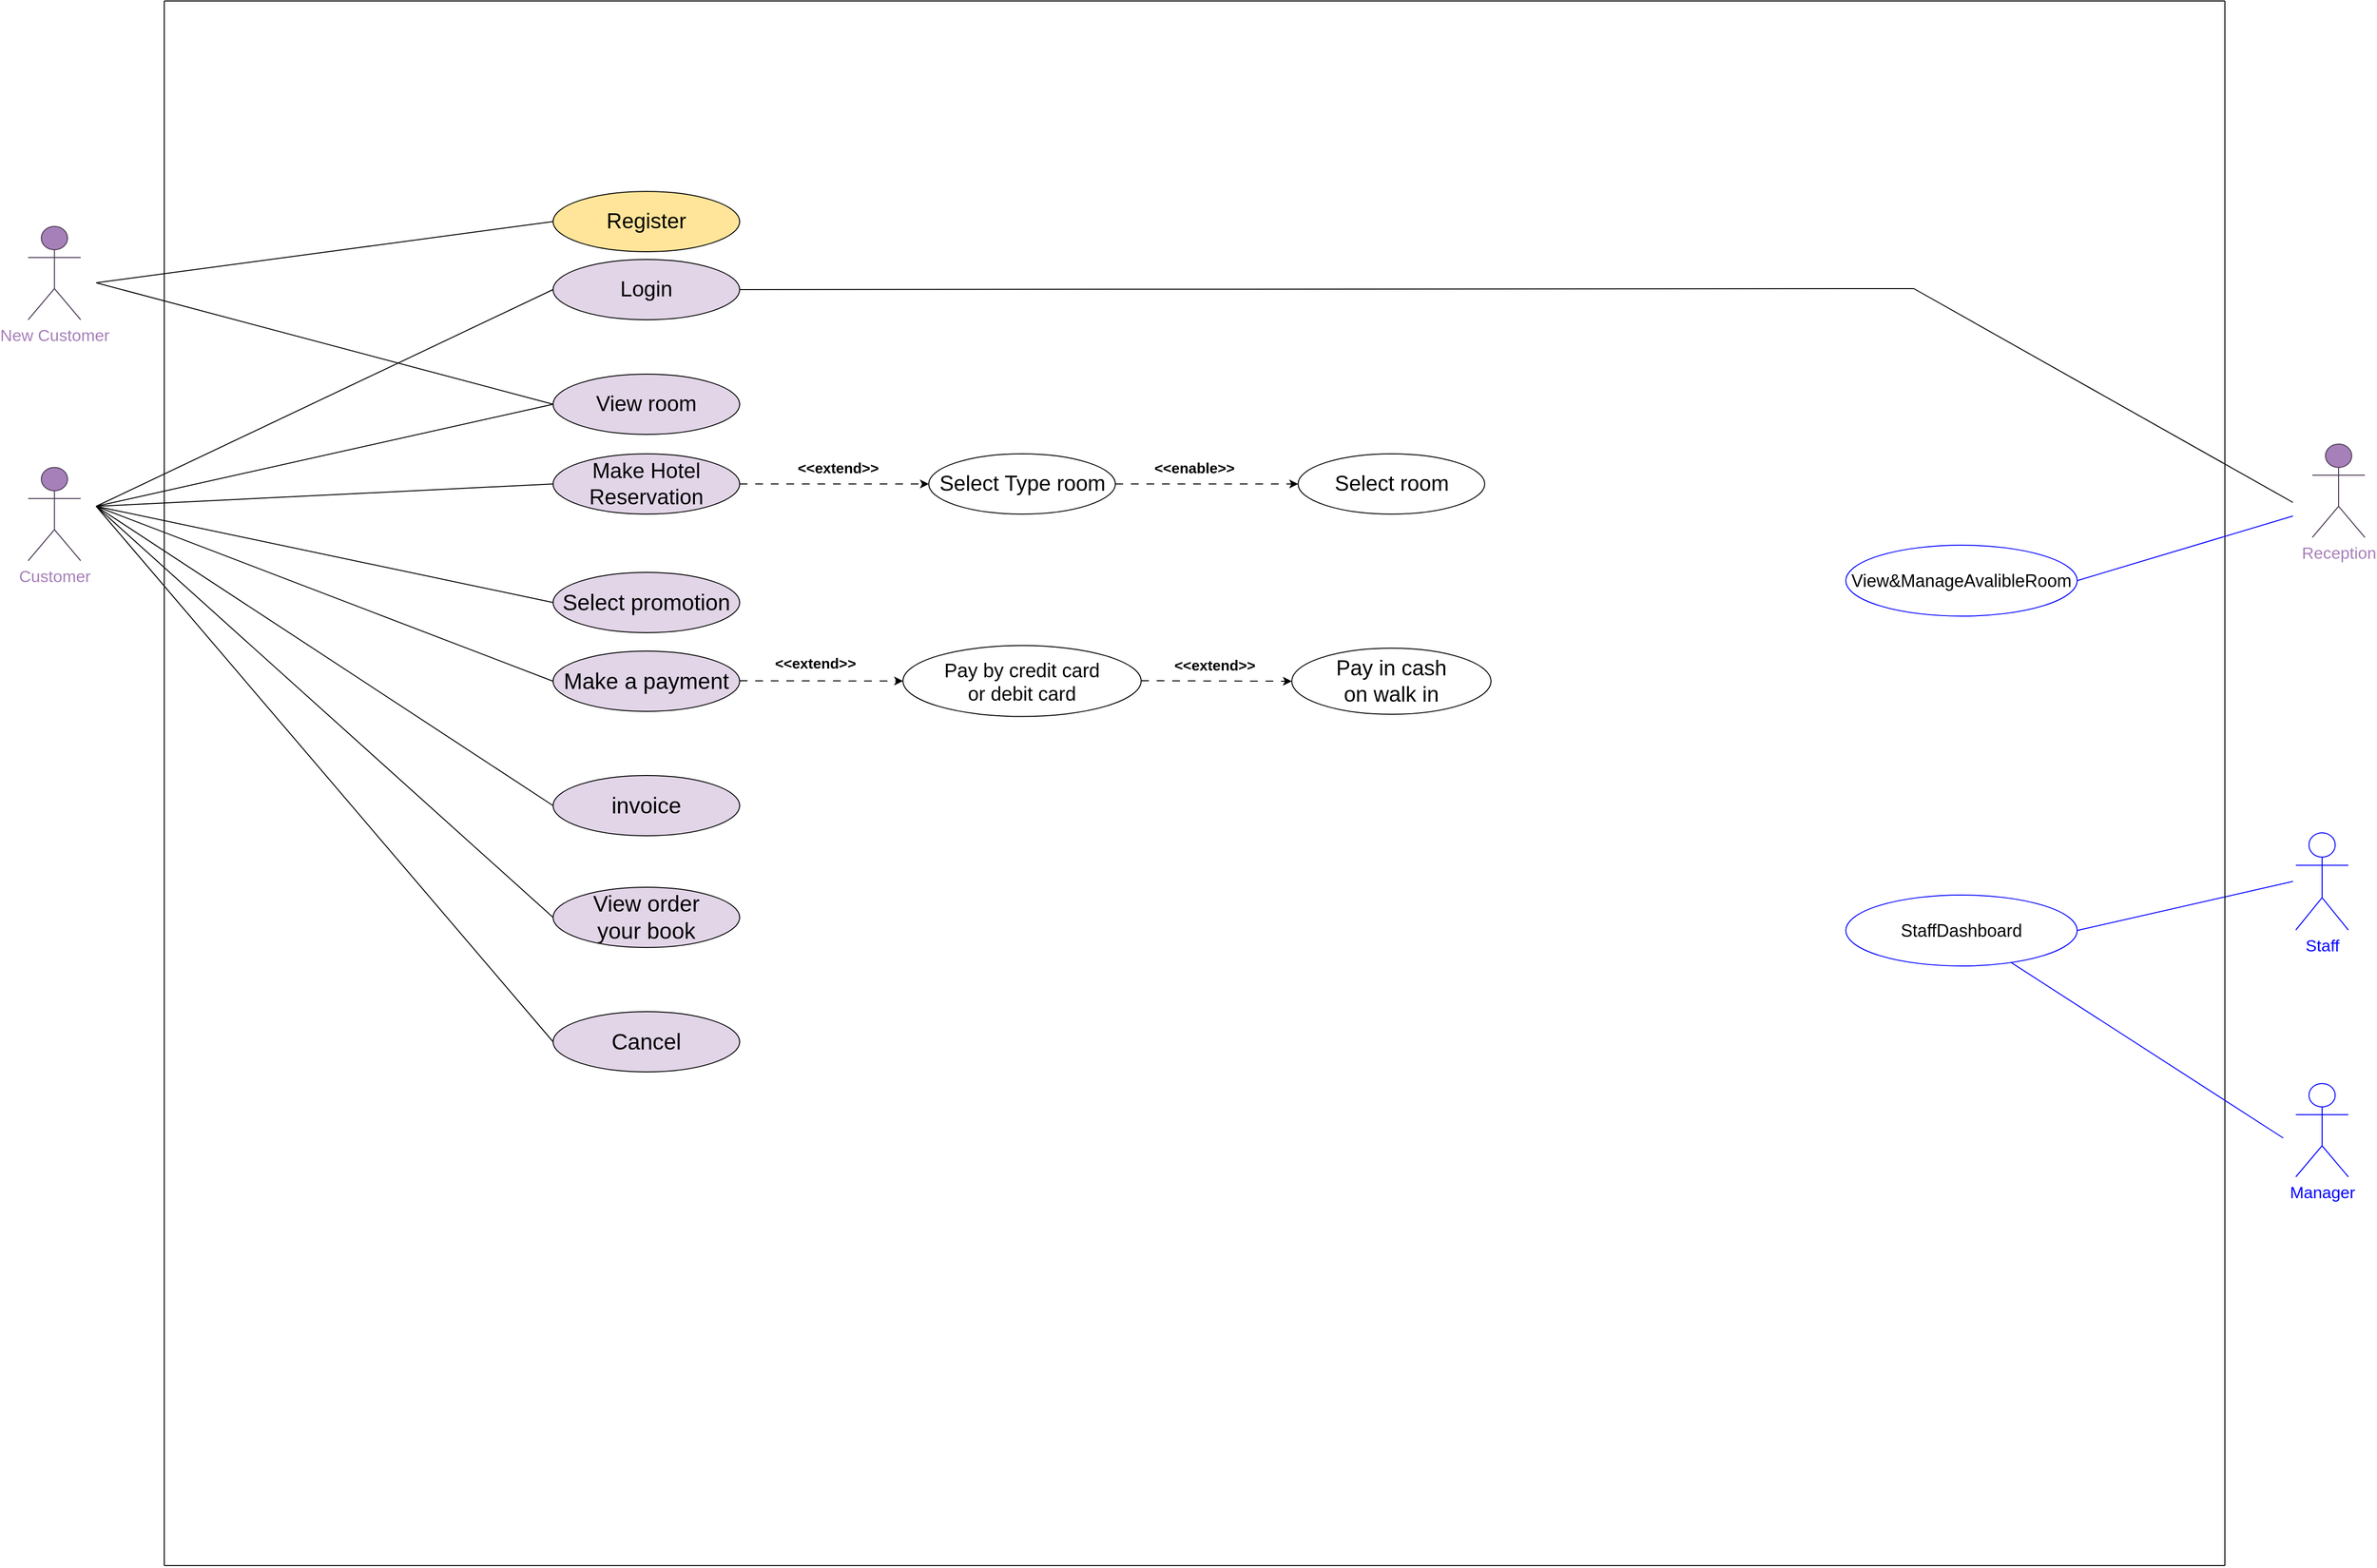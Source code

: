 <mxfile version="22.0.0" type="github">
  <diagram name="Page-1" id="PbKWOQbX_1PaZ53Zm29W">
    <mxGraphModel dx="5116" dy="1780" grid="1" gridSize="10" guides="1" tooltips="1" connect="1" arrows="1" fold="1" page="1" pageScale="1" pageWidth="2336" pageHeight="1654" background="#ffffff" math="0" shadow="0">
      <root>
        <mxCell id="0" />
        <mxCell id="1" parent="0" />
        <mxCell id="abd4hCFFGXDO6NItZaRm-1" value="&lt;font color=&quot;#a680b8&quot; style=&quot;font-size: 17px;&quot;&gt;New Customer&lt;/font&gt;" style="shape=umlActor;verticalLabelPosition=bottom;verticalAlign=top;html=1;outlineConnect=0;strokeColor=#4E3C57;fillColor=#A680B8;" parent="1" vertex="1">
          <mxGeometry x="-110" y="262" width="54" height="96" as="geometry" />
        </mxCell>
        <mxCell id="HL9QSUcujs9zinH3Ey6S-8" style="edgeStyle=none;shape=connector;rounded=0;orthogonalLoop=1;jettySize=auto;html=1;exitX=0;exitY=0.5;exitDx=0;exitDy=0;labelBackgroundColor=default;fontFamily=Helvetica;fontSize=11;fontColor=default;endArrow=none;endFill=0;" parent="1" source="abd4hCFFGXDO6NItZaRm-3" edge="1">
          <mxGeometry relative="1" as="geometry">
            <mxPoint x="-40" y="320" as="targetPoint" />
          </mxGeometry>
        </mxCell>
        <mxCell id="abd4hCFFGXDO6NItZaRm-3" value="&lt;font style=&quot;font-size: 22px;&quot;&gt;Register&lt;/font&gt;" style="ellipse;whiteSpace=wrap;html=1;fillColor=#FFE599;" parent="1" vertex="1">
          <mxGeometry x="430" y="226" width="192" height="62" as="geometry" />
        </mxCell>
        <mxCell id="HL9QSUcujs9zinH3Ey6S-12" style="edgeStyle=none;shape=connector;rounded=0;orthogonalLoop=1;jettySize=auto;html=1;exitX=0;exitY=0.5;exitDx=0;exitDy=0;labelBackgroundColor=default;fontFamily=Helvetica;fontSize=11;fontColor=default;endArrow=none;endFill=0;" parent="1" source="abd4hCFFGXDO6NItZaRm-5" edge="1">
          <mxGeometry relative="1" as="geometry">
            <mxPoint x="-40" y="550" as="targetPoint" />
          </mxGeometry>
        </mxCell>
        <mxCell id="abd4hCFFGXDO6NItZaRm-5" value="&lt;font style=&quot;font-size: 22px;&quot;&gt;Login&lt;/font&gt;" style="ellipse;whiteSpace=wrap;html=1;fillColor=#E1D5E7;" parent="1" vertex="1">
          <mxGeometry x="430" y="296" width="192" height="62" as="geometry" />
        </mxCell>
        <mxCell id="HL9QSUcujs9zinH3Ey6S-15" style="edgeStyle=none;shape=connector;rounded=0;orthogonalLoop=1;jettySize=auto;html=1;exitX=0;exitY=0.5;exitDx=0;exitDy=0;labelBackgroundColor=default;fontFamily=Helvetica;fontSize=11;fontColor=default;endArrow=none;endFill=0;" parent="1" source="abd4hCFFGXDO6NItZaRm-6" edge="1">
          <mxGeometry relative="1" as="geometry">
            <mxPoint x="-40" y="550" as="targetPoint" />
          </mxGeometry>
        </mxCell>
        <mxCell id="abd4hCFFGXDO6NItZaRm-6" value="&lt;font style=&quot;font-size: 23px;&quot;&gt;Select promotion&lt;/font&gt;" style="ellipse;whiteSpace=wrap;html=1;fillColor=#E1D5E7;" parent="1" vertex="1">
          <mxGeometry x="430" y="618" width="192" height="62" as="geometry" />
        </mxCell>
        <mxCell id="HL9QSUcujs9zinH3Ey6S-14" style="edgeStyle=none;shape=connector;rounded=0;orthogonalLoop=1;jettySize=auto;html=1;exitX=0;exitY=0.5;exitDx=0;exitDy=0;labelBackgroundColor=default;fontFamily=Helvetica;fontSize=11;fontColor=default;endArrow=none;endFill=0;" parent="1" source="abd4hCFFGXDO6NItZaRm-7" edge="1">
          <mxGeometry relative="1" as="geometry">
            <mxPoint x="-40" y="550" as="targetPoint" />
          </mxGeometry>
        </mxCell>
        <mxCell id="HL9QSUcujs9zinH3Ey6S-28" style="edgeStyle=none;shape=connector;rounded=0;orthogonalLoop=1;jettySize=auto;html=1;exitX=1;exitY=0.5;exitDx=0;exitDy=0;entryX=0;entryY=0.5;entryDx=0;entryDy=0;labelBackgroundColor=default;fontFamily=Helvetica;fontSize=11;fontColor=default;endArrow=classic;endFill=1;dashed=1;dashPattern=8 8;" parent="1" source="abd4hCFFGXDO6NItZaRm-7" target="abd4hCFFGXDO6NItZaRm-16" edge="1">
          <mxGeometry relative="1" as="geometry" />
        </mxCell>
        <mxCell id="abd4hCFFGXDO6NItZaRm-7" value="&lt;font style=&quot;font-size: 22px;&quot;&gt;Make Hotel Reservation&lt;/font&gt;" style="ellipse;whiteSpace=wrap;html=1;fillColor=#E1D5E7;" parent="1" vertex="1">
          <mxGeometry x="430" y="496" width="192" height="62" as="geometry" />
        </mxCell>
        <mxCell id="HL9QSUcujs9zinH3Ey6S-11" style="edgeStyle=none;shape=connector;rounded=0;orthogonalLoop=1;jettySize=auto;html=1;exitX=0;exitY=0.5;exitDx=0;exitDy=0;labelBackgroundColor=default;fontFamily=Helvetica;fontSize=11;fontColor=default;endArrow=none;endFill=0;" parent="1" source="abd4hCFFGXDO6NItZaRm-8" edge="1">
          <mxGeometry relative="1" as="geometry">
            <mxPoint x="-40" y="320" as="targetPoint" />
          </mxGeometry>
        </mxCell>
        <mxCell id="HL9QSUcujs9zinH3Ey6S-13" style="edgeStyle=none;shape=connector;rounded=0;orthogonalLoop=1;jettySize=auto;html=1;exitX=0;exitY=0.5;exitDx=0;exitDy=0;labelBackgroundColor=default;fontFamily=Helvetica;fontSize=11;fontColor=default;endArrow=none;endFill=0;" parent="1" source="abd4hCFFGXDO6NItZaRm-8" edge="1">
          <mxGeometry relative="1" as="geometry">
            <mxPoint x="-40" y="550" as="targetPoint" />
          </mxGeometry>
        </mxCell>
        <mxCell id="abd4hCFFGXDO6NItZaRm-8" value="&lt;font style=&quot;font-size: 22px;&quot;&gt;View room&lt;/font&gt;" style="ellipse;whiteSpace=wrap;html=1;fillColor=#E1D5E7;" parent="1" vertex="1">
          <mxGeometry x="430" y="414" width="192" height="62" as="geometry" />
        </mxCell>
        <mxCell id="abd4hCFFGXDO6NItZaRm-9" value="&lt;font color=&quot;#a680b8&quot; style=&quot;font-size: 17px;&quot;&gt;Customer&lt;/font&gt;" style="shape=umlActor;verticalLabelPosition=bottom;verticalAlign=top;html=1;outlineConnect=0;strokeColor=#4E3C57;fillColor=#A680B8;" parent="1" vertex="1">
          <mxGeometry x="-110" y="510" width="54" height="96" as="geometry" />
        </mxCell>
        <mxCell id="HL9QSUcujs9zinH3Ey6S-16" style="edgeStyle=none;shape=connector;rounded=0;orthogonalLoop=1;jettySize=auto;html=1;exitX=0;exitY=0.5;exitDx=0;exitDy=0;labelBackgroundColor=default;fontFamily=Helvetica;fontSize=11;fontColor=default;endArrow=none;endFill=0;" parent="1" source="abd4hCFFGXDO6NItZaRm-10" edge="1">
          <mxGeometry relative="1" as="geometry">
            <mxPoint x="-40" y="550" as="targetPoint" />
          </mxGeometry>
        </mxCell>
        <mxCell id="abd4hCFFGXDO6NItZaRm-10" value="&lt;font style=&quot;font-size: 23px;&quot;&gt;Make a payment&lt;/font&gt;" style="ellipse;whiteSpace=wrap;html=1;fillColor=#E1D5E7;" parent="1" vertex="1">
          <mxGeometry x="430" y="699" width="192" height="62" as="geometry" />
        </mxCell>
        <mxCell id="HL9QSUcujs9zinH3Ey6S-19" style="edgeStyle=none;shape=connector;rounded=0;orthogonalLoop=1;jettySize=auto;html=1;exitX=0;exitY=0.5;exitDx=0;exitDy=0;labelBackgroundColor=default;fontFamily=Helvetica;fontSize=11;fontColor=default;endArrow=none;endFill=0;" parent="1" source="abd4hCFFGXDO6NItZaRm-12" edge="1">
          <mxGeometry relative="1" as="geometry">
            <mxPoint x="-40" y="550" as="targetPoint" />
          </mxGeometry>
        </mxCell>
        <mxCell id="abd4hCFFGXDO6NItZaRm-12" value="&lt;font style=&quot;font-size: 23px;&quot;&gt;View order&lt;br&gt;your book&lt;/font&gt;" style="ellipse;whiteSpace=wrap;html=1;fillColor=#E1D5E7;" parent="1" vertex="1">
          <mxGeometry x="430" y="942" width="192" height="62" as="geometry" />
        </mxCell>
        <mxCell id="HL9QSUcujs9zinH3Ey6S-18" style="edgeStyle=none;shape=connector;rounded=0;orthogonalLoop=1;jettySize=auto;html=1;exitX=0;exitY=0.5;exitDx=0;exitDy=0;labelBackgroundColor=default;fontFamily=Helvetica;fontSize=11;fontColor=default;endArrow=none;endFill=0;" parent="1" source="abd4hCFFGXDO6NItZaRm-13" edge="1">
          <mxGeometry relative="1" as="geometry">
            <mxPoint x="-40" y="550" as="targetPoint" />
          </mxGeometry>
        </mxCell>
        <mxCell id="abd4hCFFGXDO6NItZaRm-13" value="&lt;font style=&quot;font-size: 23px;&quot;&gt;invoice&lt;/font&gt;" style="ellipse;whiteSpace=wrap;html=1;fillColor=#E1D5E7;" parent="1" vertex="1">
          <mxGeometry x="430" y="827" width="192" height="62" as="geometry" />
        </mxCell>
        <mxCell id="HL9QSUcujs9zinH3Ey6S-21" style="edgeStyle=none;shape=connector;rounded=0;orthogonalLoop=1;jettySize=auto;html=1;exitX=0;exitY=0.5;exitDx=0;exitDy=0;labelBackgroundColor=default;fontFamily=Helvetica;fontSize=11;fontColor=default;endArrow=none;endFill=0;" parent="1" source="abd4hCFFGXDO6NItZaRm-14" edge="1">
          <mxGeometry relative="1" as="geometry">
            <mxPoint x="-40" y="550" as="targetPoint" />
          </mxGeometry>
        </mxCell>
        <mxCell id="abd4hCFFGXDO6NItZaRm-14" value="&lt;span style=&quot;font-size: 23px;&quot;&gt;Cancel&lt;/span&gt;" style="ellipse;whiteSpace=wrap;html=1;fillColor=#E1D5E7;" parent="1" vertex="1">
          <mxGeometry x="430" y="1070" width="192" height="62" as="geometry" />
        </mxCell>
        <mxCell id="HL9QSUcujs9zinH3Ey6S-29" style="edgeStyle=none;shape=connector;rounded=0;orthogonalLoop=1;jettySize=auto;html=1;exitX=1;exitY=0.5;exitDx=0;exitDy=0;entryX=0;entryY=0.5;entryDx=0;entryDy=0;dashed=1;dashPattern=8 8;labelBackgroundColor=default;strokeColor=default;fontFamily=Helvetica;fontSize=11;fontColor=default;endArrow=classic;endFill=1;" parent="1" source="abd4hCFFGXDO6NItZaRm-16" target="abd4hCFFGXDO6NItZaRm-17" edge="1">
          <mxGeometry relative="1" as="geometry" />
        </mxCell>
        <mxCell id="abd4hCFFGXDO6NItZaRm-16" value="&lt;font style=&quot;font-size: 22px;&quot;&gt;Select Type room&lt;/font&gt;" style="ellipse;whiteSpace=wrap;html=1;" parent="1" vertex="1">
          <mxGeometry x="816.5" y="496" width="192" height="62" as="geometry" />
        </mxCell>
        <mxCell id="abd4hCFFGXDO6NItZaRm-17" value="&lt;font style=&quot;font-size: 22px;&quot;&gt;Select room&lt;/font&gt;" style="ellipse;whiteSpace=wrap;html=1;" parent="1" vertex="1">
          <mxGeometry x="1196.5" y="496" width="192" height="62" as="geometry" />
        </mxCell>
        <mxCell id="abd4hCFFGXDO6NItZaRm-24" value="&lt;font style=&quot;font-size: 20px;&quot;&gt;Pay by credit card&lt;br&gt;or debit card&lt;/font&gt;" style="ellipse;whiteSpace=wrap;html=1;" parent="1" vertex="1">
          <mxGeometry x="790" y="693.26" width="245" height="73" as="geometry" />
        </mxCell>
        <mxCell id="abd4hCFFGXDO6NItZaRm-25" value="&lt;font style=&quot;font-size: 22px;&quot;&gt;Pay in cash&lt;br&gt;on walk in&lt;/font&gt;" style="ellipse;whiteSpace=wrap;html=1;" parent="1" vertex="1">
          <mxGeometry x="1190" y="696" width="205" height="68" as="geometry" />
        </mxCell>
        <mxCell id="abd4hCFFGXDO6NItZaRm-28" value="&lt;font color=&quot;#a680b8&quot; style=&quot;font-size: 17px;&quot;&gt;Reception&lt;/font&gt;" style="shape=umlActor;verticalLabelPosition=bottom;verticalAlign=top;html=1;outlineConnect=0;fillColor=#A680B8;strokeColor=#4E3C57;" parent="1" vertex="1">
          <mxGeometry x="2240" y="486" width="54" height="96" as="geometry" />
        </mxCell>
        <mxCell id="abd4hCFFGXDO6NItZaRm-44" value="&lt;font color=&quot;#0000ff&quot; style=&quot;font-size: 17px;&quot;&gt;Manager&lt;/font&gt;" style="shape=umlActor;verticalLabelPosition=bottom;verticalAlign=top;html=1;outlineConnect=0;strokeColor=#0000FF;" parent="1" vertex="1">
          <mxGeometry x="2223" y="1144" width="54" height="96" as="geometry" />
        </mxCell>
        <mxCell id="abd4hCFFGXDO6NItZaRm-45" value="&lt;font color=&quot;#0000ff&quot; style=&quot;font-size: 17px;&quot;&gt;Staff&lt;/font&gt;" style="shape=umlActor;verticalLabelPosition=bottom;verticalAlign=top;html=1;outlineConnect=0;strokeColor=#0000FF;" parent="1" vertex="1">
          <mxGeometry x="2223" y="886" width="54" height="100" as="geometry" />
        </mxCell>
        <mxCell id="HL9QSUcujs9zinH3Ey6S-55" value="&lt;span style=&quot;font-size: 15px;&quot;&gt;&lt;b&gt;&amp;lt;&amp;lt;extend&amp;gt;&amp;gt;&lt;/b&gt;&lt;/span&gt;" style="text;html=1;strokeColor=none;fillColor=none;align=center;verticalAlign=middle;whiteSpace=wrap;rounded=0;fontSize=11;fontFamily=Helvetica;fontColor=default;rotation=0;" parent="1" vertex="1">
          <mxGeometry x="1060" y="700" width="101.57" height="25.79" as="geometry" />
        </mxCell>
        <mxCell id="HL9QSUcujs9zinH3Ey6S-56" value="&lt;span style=&quot;font-size: 15px;&quot;&gt;&lt;b&gt;&amp;lt;&amp;lt;extend&amp;gt;&amp;gt;&lt;/b&gt;&lt;/span&gt;" style="text;html=1;strokeColor=none;fillColor=none;align=center;verticalAlign=middle;whiteSpace=wrap;rounded=0;fontSize=11;fontFamily=Helvetica;fontColor=default;rotation=0;" parent="1" vertex="1">
          <mxGeometry x="670" y="699" width="60" height="23.26" as="geometry" />
        </mxCell>
        <mxCell id="HL9QSUcujs9zinH3Ey6S-59" value="&lt;font style=&quot;font-size: 15px;&quot;&gt;&lt;b&gt;&amp;lt;&amp;lt;enable&amp;gt;&amp;gt;&lt;/b&gt;&lt;/font&gt;" style="text;html=1;strokeColor=none;fillColor=none;align=center;verticalAlign=middle;whiteSpace=wrap;rounded=0;fontSize=11;fontFamily=Helvetica;fontColor=default;rotation=0;" parent="1" vertex="1">
          <mxGeometry x="1035" y="491.1" width="110" height="38" as="geometry" />
        </mxCell>
        <mxCell id="HL9QSUcujs9zinH3Ey6S-62" value="&lt;span style=&quot;font-size: 15px;&quot;&gt;&lt;b&gt;&amp;lt;&amp;lt;extend&amp;gt;&amp;gt;&lt;/b&gt;&lt;/span&gt;" style="text;html=1;strokeColor=none;fillColor=none;align=center;verticalAlign=middle;whiteSpace=wrap;rounded=0;fontSize=11;fontFamily=Helvetica;fontColor=default;rotation=0;" parent="1" vertex="1">
          <mxGeometry x="670" y="496" width="106.89" height="28.21" as="geometry" />
        </mxCell>
        <mxCell id="GftgdVyr85LCpUTzxrJk-7" style="edgeStyle=none;shape=connector;rounded=0;orthogonalLoop=1;jettySize=auto;html=1;exitX=1;exitY=0.5;exitDx=0;exitDy=0;labelBackgroundColor=default;fontFamily=Helvetica;fontSize=11;fontColor=default;endArrow=none;endFill=0;strokeColor=#0000FF;" parent="1" source="GftgdVyr85LCpUTzxrJk-8" edge="1">
          <mxGeometry relative="1" as="geometry">
            <mxPoint x="2220" y="936" as="targetPoint" />
          </mxGeometry>
        </mxCell>
        <mxCell id="GftgdVyr85LCpUTzxrJk-8" value="&lt;font style=&quot;font-size: 18px;&quot;&gt;StaffDashboard&lt;/font&gt;" style="ellipse;whiteSpace=wrap;html=1;strokeColor=#0000FF;fillColor=#FFFFFF;" parent="1" vertex="1">
          <mxGeometry x="1760" y="950" width="238" height="73" as="geometry" />
        </mxCell>
        <mxCell id="GftgdVyr85LCpUTzxrJk-20" style="edgeStyle=none;shape=connector;rounded=0;orthogonalLoop=1;jettySize=auto;html=1;labelBackgroundColor=default;fontFamily=Helvetica;fontSize=11;fontColor=default;endArrow=none;endFill=0;" parent="1" edge="1">
          <mxGeometry relative="1" as="geometry">
            <mxPoint x="2220" y="546" as="targetPoint" />
            <mxPoint x="1830" y="326" as="sourcePoint" />
          </mxGeometry>
        </mxCell>
        <mxCell id="GftgdVyr85LCpUTzxrJk-21" style="edgeStyle=none;shape=connector;rounded=0;orthogonalLoop=1;jettySize=auto;html=1;exitX=1;exitY=0.5;exitDx=0;exitDy=0;labelBackgroundColor=default;fontFamily=Helvetica;fontSize=11;fontColor=default;endArrow=none;endFill=0;" parent="1" source="abd4hCFFGXDO6NItZaRm-5" edge="1">
          <mxGeometry relative="1" as="geometry">
            <mxPoint x="1830" y="326" as="targetPoint" />
            <mxPoint x="1231" y="222.5" as="sourcePoint" />
          </mxGeometry>
        </mxCell>
        <mxCell id="plUVZPzh_fyqtbzstCr8-10" value="" style="endArrow=none;html=1;rounded=0;" parent="1" edge="1">
          <mxGeometry width="50" height="50" relative="1" as="geometry">
            <mxPoint x="30" y="1640" as="sourcePoint" />
            <mxPoint x="30" y="30" as="targetPoint" />
          </mxGeometry>
        </mxCell>
        <mxCell id="plUVZPzh_fyqtbzstCr8-11" value="" style="endArrow=none;html=1;rounded=0;" parent="1" edge="1">
          <mxGeometry width="50" height="50" relative="1" as="geometry">
            <mxPoint x="30" y="30" as="sourcePoint" />
            <mxPoint x="2150" y="30" as="targetPoint" />
          </mxGeometry>
        </mxCell>
        <mxCell id="plUVZPzh_fyqtbzstCr8-12" value="" style="endArrow=none;html=1;rounded=0;" parent="1" edge="1">
          <mxGeometry width="50" height="50" relative="1" as="geometry">
            <mxPoint x="2150" y="1640" as="sourcePoint" />
            <mxPoint x="2150" y="30" as="targetPoint" />
          </mxGeometry>
        </mxCell>
        <mxCell id="plUVZPzh_fyqtbzstCr8-13" value="" style="endArrow=none;html=1;rounded=0;" parent="1" edge="1">
          <mxGeometry width="50" height="50" relative="1" as="geometry">
            <mxPoint x="30" y="1640" as="sourcePoint" />
            <mxPoint x="2150" y="1640" as="targetPoint" />
          </mxGeometry>
        </mxCell>
        <mxCell id="XAenuANLJw4w3M3-tW0u-19" style="edgeStyle=none;shape=connector;rounded=0;orthogonalLoop=1;jettySize=auto;html=1;exitX=1;exitY=0.5;exitDx=0;exitDy=0;labelBackgroundColor=default;fontFamily=Helvetica;fontSize=11;fontColor=default;endArrow=classic;endFill=1;dashed=1;dashPattern=8 8;" edge="1" parent="1" target="abd4hCFFGXDO6NItZaRm-24">
          <mxGeometry relative="1" as="geometry">
            <mxPoint x="622" y="729.55" as="sourcePoint" />
            <mxPoint x="790" y="730" as="targetPoint" />
          </mxGeometry>
        </mxCell>
        <mxCell id="XAenuANLJw4w3M3-tW0u-20" style="edgeStyle=none;shape=connector;rounded=0;orthogonalLoop=1;jettySize=auto;html=1;exitX=1;exitY=0.5;exitDx=0;exitDy=0;labelBackgroundColor=default;fontFamily=Helvetica;fontSize=11;fontColor=default;endArrow=classic;endFill=1;dashed=1;dashPattern=8 8;" edge="1" parent="1">
          <mxGeometry relative="1" as="geometry">
            <mxPoint x="1035" y="729.47" as="sourcePoint" />
            <mxPoint x="1190" y="730" as="targetPoint" />
          </mxGeometry>
        </mxCell>
        <mxCell id="XAenuANLJw4w3M3-tW0u-21" style="edgeStyle=none;shape=connector;rounded=0;orthogonalLoop=1;jettySize=auto;html=1;labelBackgroundColor=default;fontFamily=Helvetica;fontSize=11;fontColor=default;endArrow=none;endFill=0;strokeColor=#0000FF;" edge="1" parent="1" source="GftgdVyr85LCpUTzxrJk-8">
          <mxGeometry relative="1" as="geometry">
            <mxPoint x="2210" y="1200" as="targetPoint" />
            <mxPoint x="2010" y="1190" as="sourcePoint" />
          </mxGeometry>
        </mxCell>
        <mxCell id="XAenuANLJw4w3M3-tW0u-22" value="&lt;font style=&quot;font-size: 18px;&quot;&gt;View&amp;amp;ManageAvalibleRoom&lt;/font&gt;" style="ellipse;whiteSpace=wrap;html=1;strokeColor=#0000FF;fillColor=#FFFFFF;" vertex="1" parent="1">
          <mxGeometry x="1760" y="590" width="238" height="73" as="geometry" />
        </mxCell>
        <mxCell id="XAenuANLJw4w3M3-tW0u-23" style="edgeStyle=none;shape=connector;rounded=0;orthogonalLoop=1;jettySize=auto;html=1;exitX=1;exitY=0.5;exitDx=0;exitDy=0;labelBackgroundColor=default;fontFamily=Helvetica;fontSize=11;fontColor=default;endArrow=none;endFill=0;strokeColor=#0000FF;" edge="1" parent="1" source="XAenuANLJw4w3M3-tW0u-22">
          <mxGeometry relative="1" as="geometry">
            <mxPoint x="2220" y="560" as="targetPoint" />
            <mxPoint x="2018" y="618" as="sourcePoint" />
          </mxGeometry>
        </mxCell>
      </root>
    </mxGraphModel>
  </diagram>
</mxfile>
